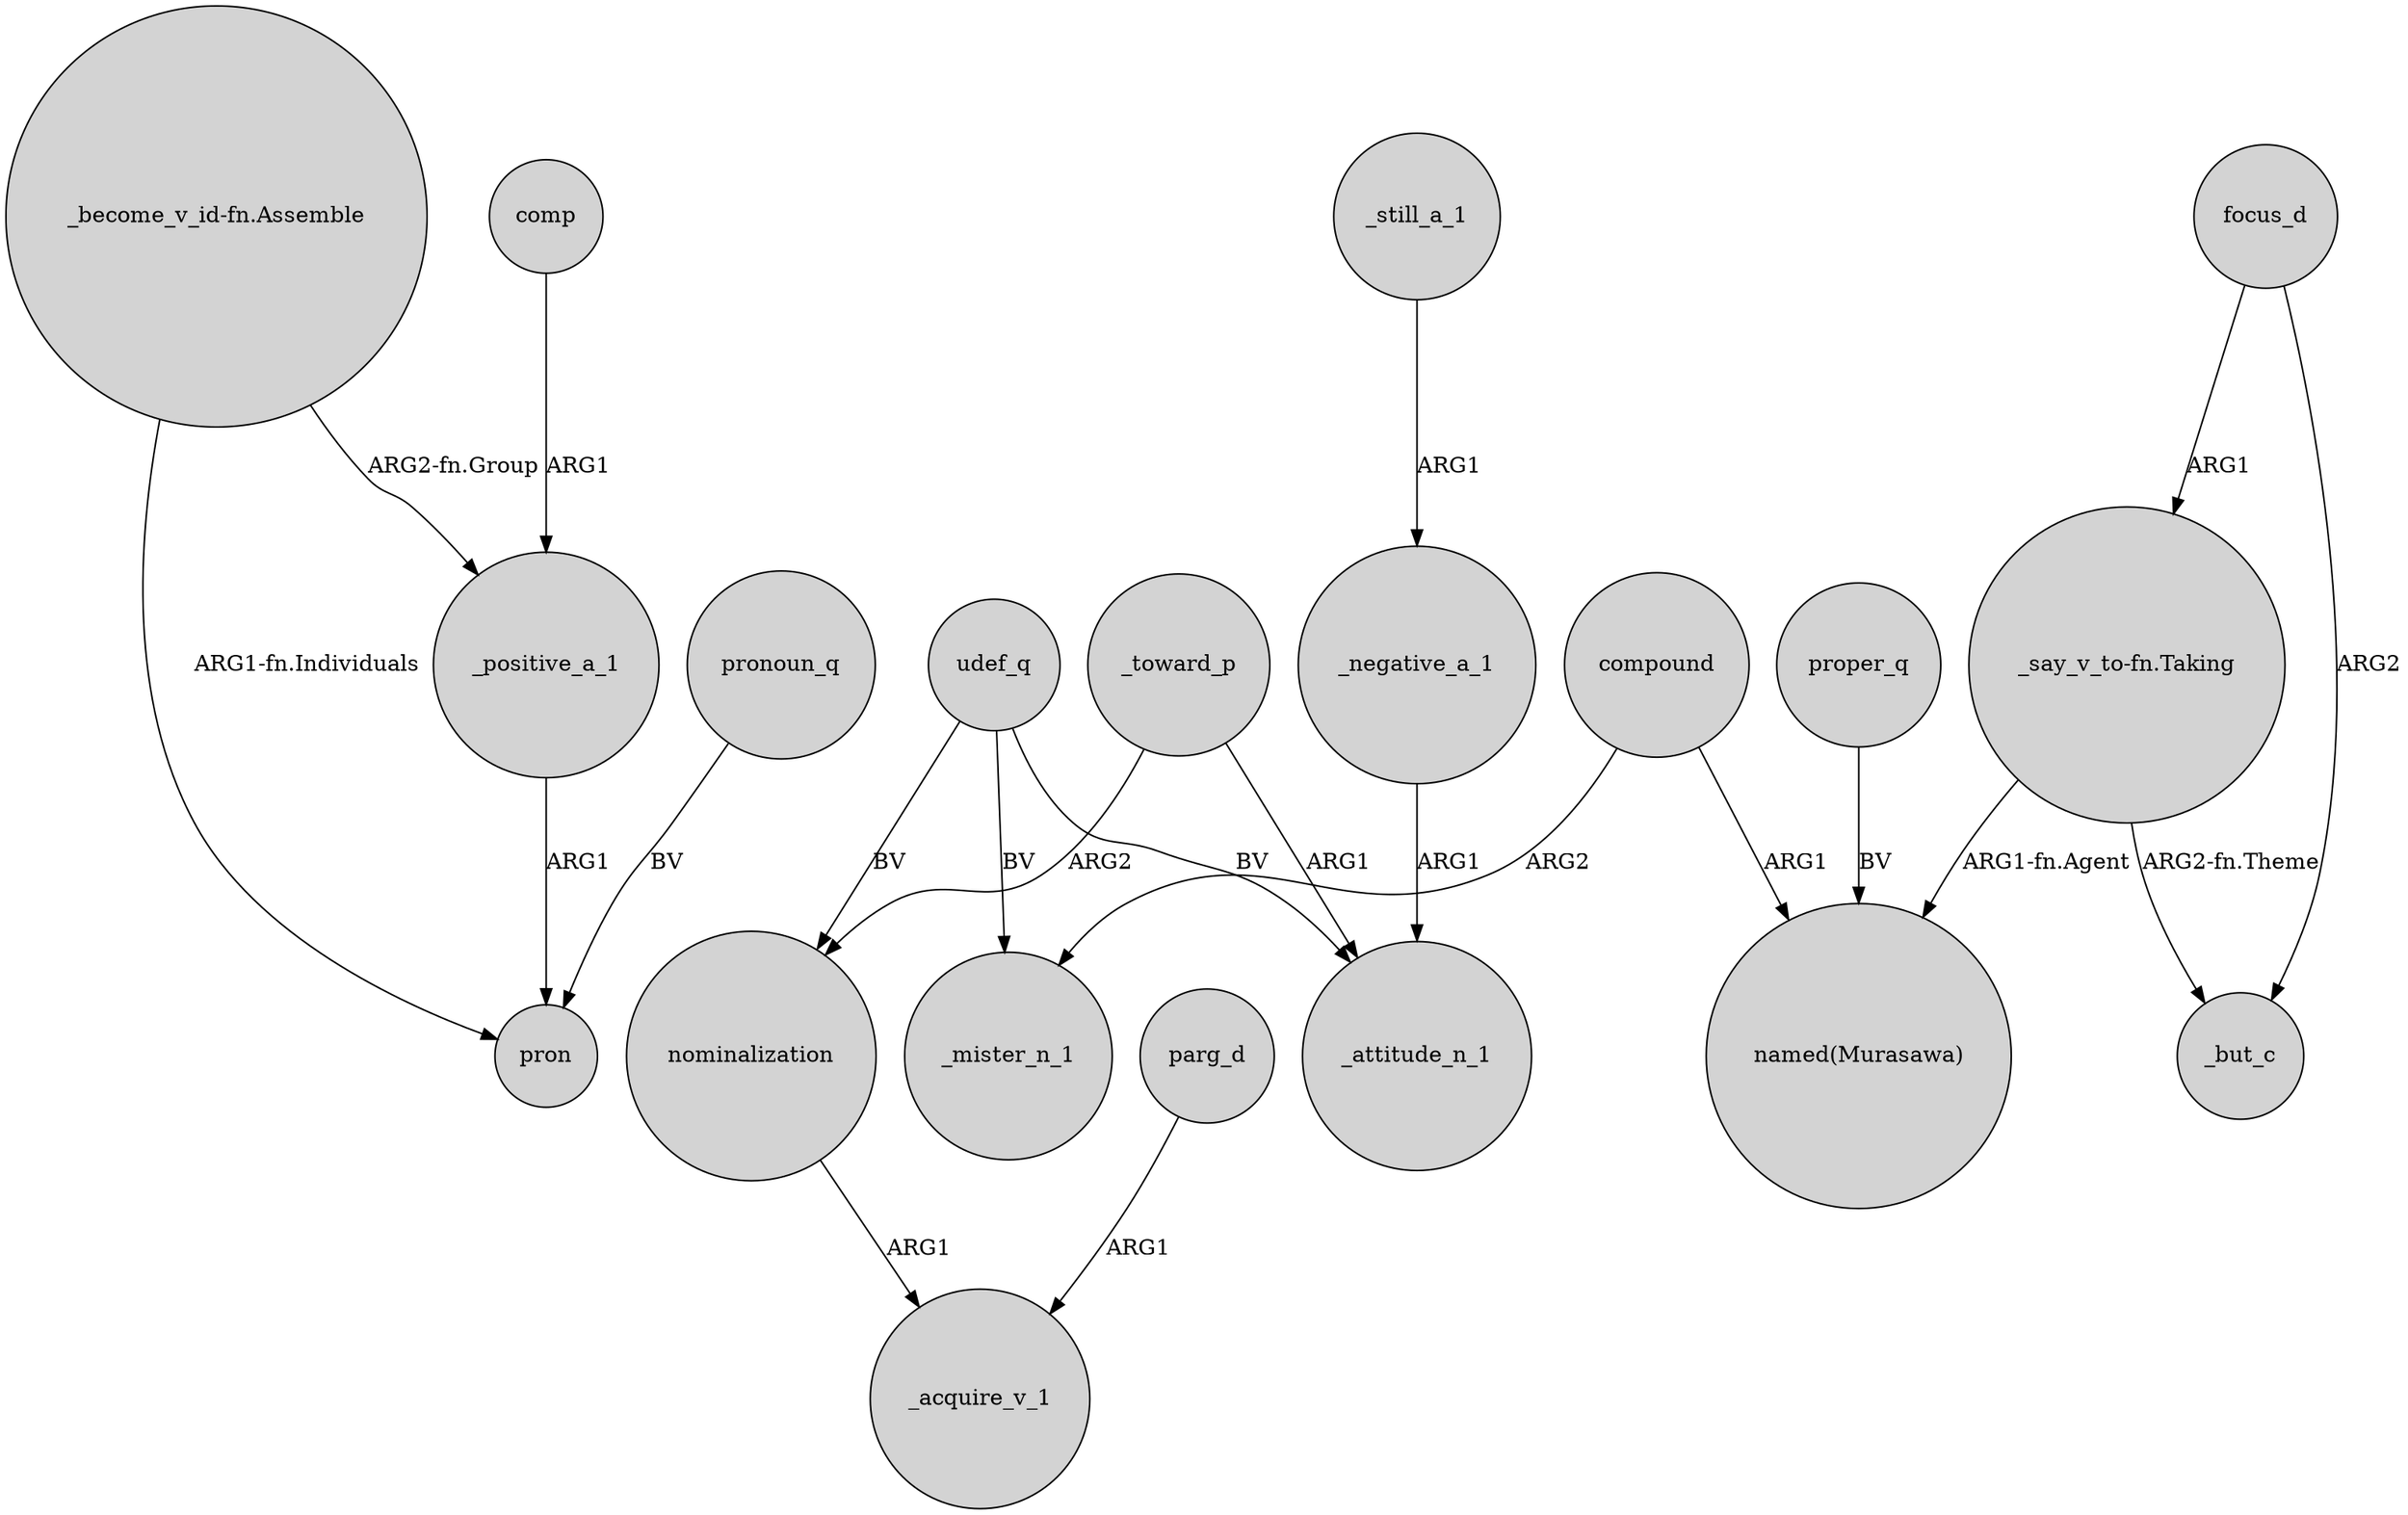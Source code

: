digraph {
	node [shape=circle style=filled]
	"_become_v_id-fn.Assemble" -> pron [label="ARG1-fn.Individuals"]
	compound -> _mister_n_1 [label=ARG2]
	focus_d -> "_say_v_to-fn.Taking" [label=ARG1]
	focus_d -> _but_c [label=ARG2]
	"_become_v_id-fn.Assemble" -> _positive_a_1 [label="ARG2-fn.Group"]
	_toward_p -> nominalization [label=ARG2]
	"_say_v_to-fn.Taking" -> _but_c [label="ARG2-fn.Theme"]
	udef_q -> nominalization [label=BV]
	"_say_v_to-fn.Taking" -> "named(Murasawa)" [label="ARG1-fn.Agent"]
	udef_q -> _mister_n_1 [label=BV]
	parg_d -> _acquire_v_1 [label=ARG1]
	udef_q -> _attitude_n_1 [label=BV]
	compound -> "named(Murasawa)" [label=ARG1]
	pronoun_q -> pron [label=BV]
	nominalization -> _acquire_v_1 [label=ARG1]
	_negative_a_1 -> _attitude_n_1 [label=ARG1]
	_toward_p -> _attitude_n_1 [label=ARG1]
	_still_a_1 -> _negative_a_1 [label=ARG1]
	_positive_a_1 -> pron [label=ARG1]
	comp -> _positive_a_1 [label=ARG1]
	proper_q -> "named(Murasawa)" [label=BV]
}
